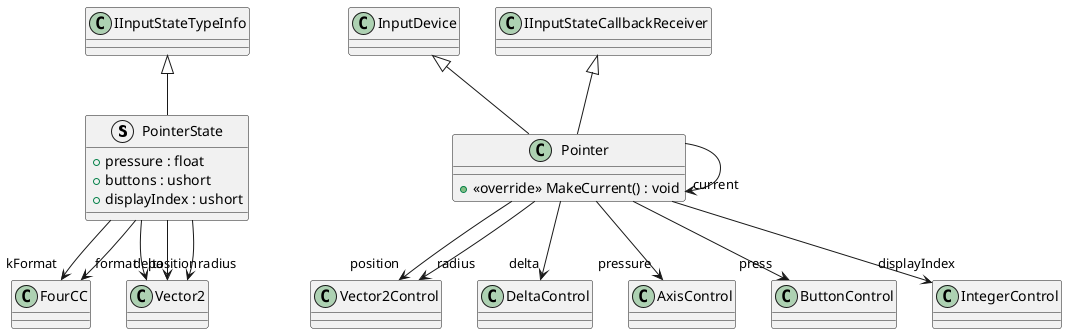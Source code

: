 @startuml
struct PointerState {
    + pressure : float
    + buttons : ushort
    + displayIndex : ushort
}
class Pointer {
    + <<override>> MakeCurrent() : void
}
IInputStateTypeInfo <|-- PointerState
PointerState --> "kFormat" FourCC
PointerState --> "position" Vector2
PointerState --> "delta" Vector2
PointerState --> "radius" Vector2
PointerState --> "format" FourCC
InputDevice <|-- Pointer
IInputStateCallbackReceiver <|-- Pointer
Pointer --> "position" Vector2Control
Pointer --> "delta" DeltaControl
Pointer --> "radius" Vector2Control
Pointer --> "pressure" AxisControl
Pointer --> "press" ButtonControl
Pointer --> "displayIndex" IntegerControl
Pointer --> "current" Pointer
@enduml
